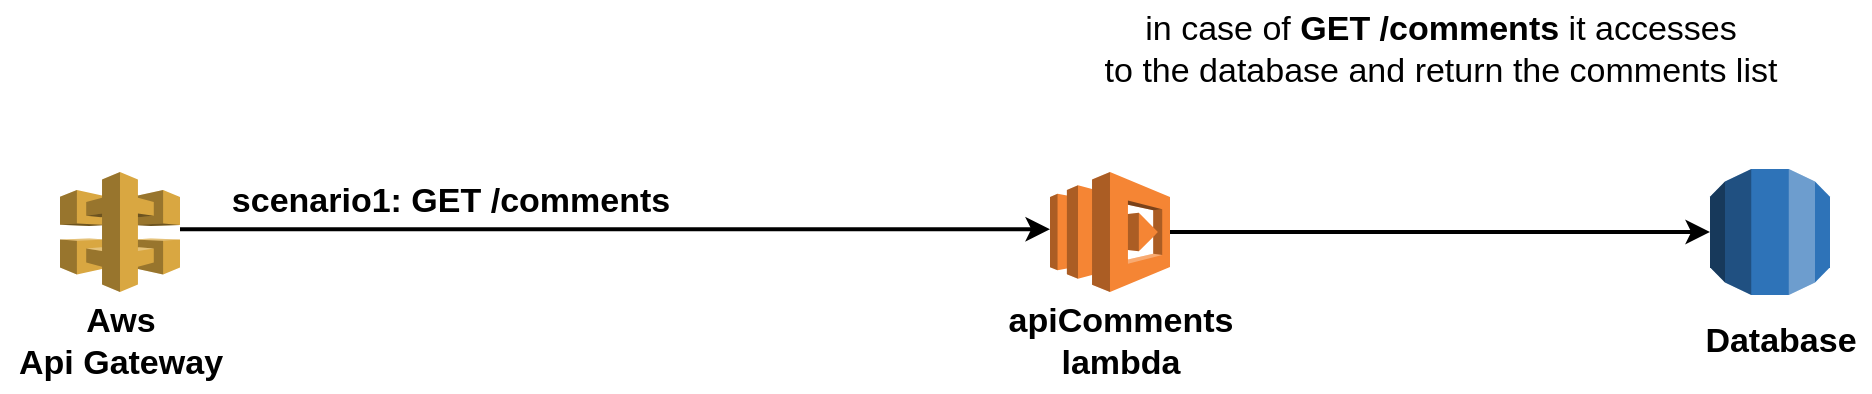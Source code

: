 <mxfile version="14.4.9" type="device"><diagram id="K7bgz82Da70GRdr10shr" name="Page-1"><mxGraphModel dx="1033" dy="571" grid="1" gridSize="10" guides="1" tooltips="1" connect="1" arrows="1" fold="1" page="1" pageScale="1" pageWidth="827" pageHeight="1169" math="0" shadow="0"><root><mxCell id="0"/><mxCell id="1" parent="0"/><mxCell id="-s621_z5YXUzsOmsgAdS-4" value="" style="outlineConnect=0;dashed=0;verticalLabelPosition=bottom;verticalAlign=top;align=center;html=1;shape=mxgraph.aws3.lambda;fillColor=#F58534;gradientColor=none;" vertex="1" parent="1"><mxGeometry x="620" y="266" width="60" height="60" as="geometry"/></mxCell><mxCell id="-s621_z5YXUzsOmsgAdS-7" value="" style="outlineConnect=0;dashed=0;verticalLabelPosition=bottom;verticalAlign=top;align=center;html=1;shape=mxgraph.aws3.api_gateway;fillColor=#D9A741;gradientColor=none;" vertex="1" parent="1"><mxGeometry x="125" y="266" width="60" height="60" as="geometry"/></mxCell><mxCell id="-s621_z5YXUzsOmsgAdS-12" value="" style="outlineConnect=0;dashed=0;verticalLabelPosition=bottom;verticalAlign=top;align=center;html=1;shape=mxgraph.aws3.rds;fillColor=#2E73B8;gradientColor=none;" vertex="1" parent="1"><mxGeometry x="950" y="264.5" width="60" height="63" as="geometry"/></mxCell><mxCell id="-s621_z5YXUzsOmsgAdS-16" value="Database" style="text;html=1;align=center;verticalAlign=middle;resizable=0;points=[];autosize=1;fontSize=17;fontStyle=1" vertex="1" parent="1"><mxGeometry x="940" y="336" width="90" height="30" as="geometry"/></mxCell><mxCell id="-s621_z5YXUzsOmsgAdS-17" value="Aws &lt;br&gt;Api Gateway" style="text;html=1;align=center;verticalAlign=middle;resizable=0;points=[];autosize=1;fontSize=17;fontStyle=1" vertex="1" parent="1"><mxGeometry x="95" y="326" width="120" height="50" as="geometry"/></mxCell><mxCell id="-s621_z5YXUzsOmsgAdS-20" value="apiComments&lt;br&gt;lambda" style="text;html=1;align=center;verticalAlign=middle;resizable=0;points=[];autosize=1;fontSize=17;fontStyle=1" vertex="1" parent="1"><mxGeometry x="590" y="326" width="130" height="50" as="geometry"/></mxCell><mxCell id="-s621_z5YXUzsOmsgAdS-21" value="&lt;b&gt;scenario1: GET /comments&lt;/b&gt;" style="text;html=1;align=center;verticalAlign=middle;resizable=0;points=[];autosize=1;fontSize=17;" vertex="1" parent="1"><mxGeometry x="205" y="266" width="230" height="30" as="geometry"/></mxCell><mxCell id="-s621_z5YXUzsOmsgAdS-26" value="" style="endArrow=classic;html=1;strokeWidth=2;fontSize=17;exitX=1;exitY=0.21;exitDx=0;exitDy=0;exitPerimeter=0;entryX=0;entryY=0.21;entryDx=0;entryDy=0;entryPerimeter=0;" edge="1" parent="1"><mxGeometry width="50" height="50" relative="1" as="geometry"><mxPoint x="185" y="294.6" as="sourcePoint"/><mxPoint x="620" y="294.6" as="targetPoint"/></mxGeometry></mxCell><mxCell id="-s621_z5YXUzsOmsgAdS-32" value="" style="endArrow=classic;html=1;strokeWidth=2;fontSize=17;exitX=1;exitY=0.5;exitDx=0;exitDy=0;exitPerimeter=0;entryX=0;entryY=0.5;entryDx=0;entryDy=0;entryPerimeter=0;" edge="1" parent="1" source="-s621_z5YXUzsOmsgAdS-4" target="-s621_z5YXUzsOmsgAdS-12"><mxGeometry width="50" height="50" relative="1" as="geometry"><mxPoint x="730" y="270" as="sourcePoint"/><mxPoint x="910" y="190" as="targetPoint"/></mxGeometry></mxCell><mxCell id="-s621_z5YXUzsOmsgAdS-33" value="in case of &lt;b&gt;GET /comments&lt;/b&gt; it accesses &lt;br&gt;to the database and return the comments list" style="text;html=1;align=center;verticalAlign=middle;resizable=0;points=[];autosize=1;fontSize=17;" vertex="1" parent="1"><mxGeometry x="640" y="180" width="350" height="50" as="geometry"/></mxCell></root></mxGraphModel></diagram></mxfile>